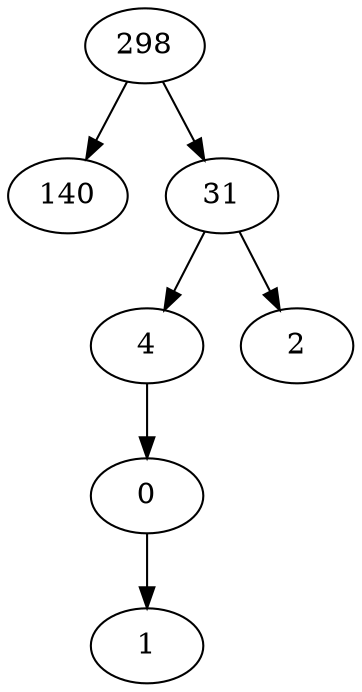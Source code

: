 digraph arbol {298 -> 140[Label=4];
0 -> 1[Label=9];
4 -> 0[Label=3];
31 -> 2[Label=8];
31 -> 4[Label=9];
298 -> 31[Label=7];
}